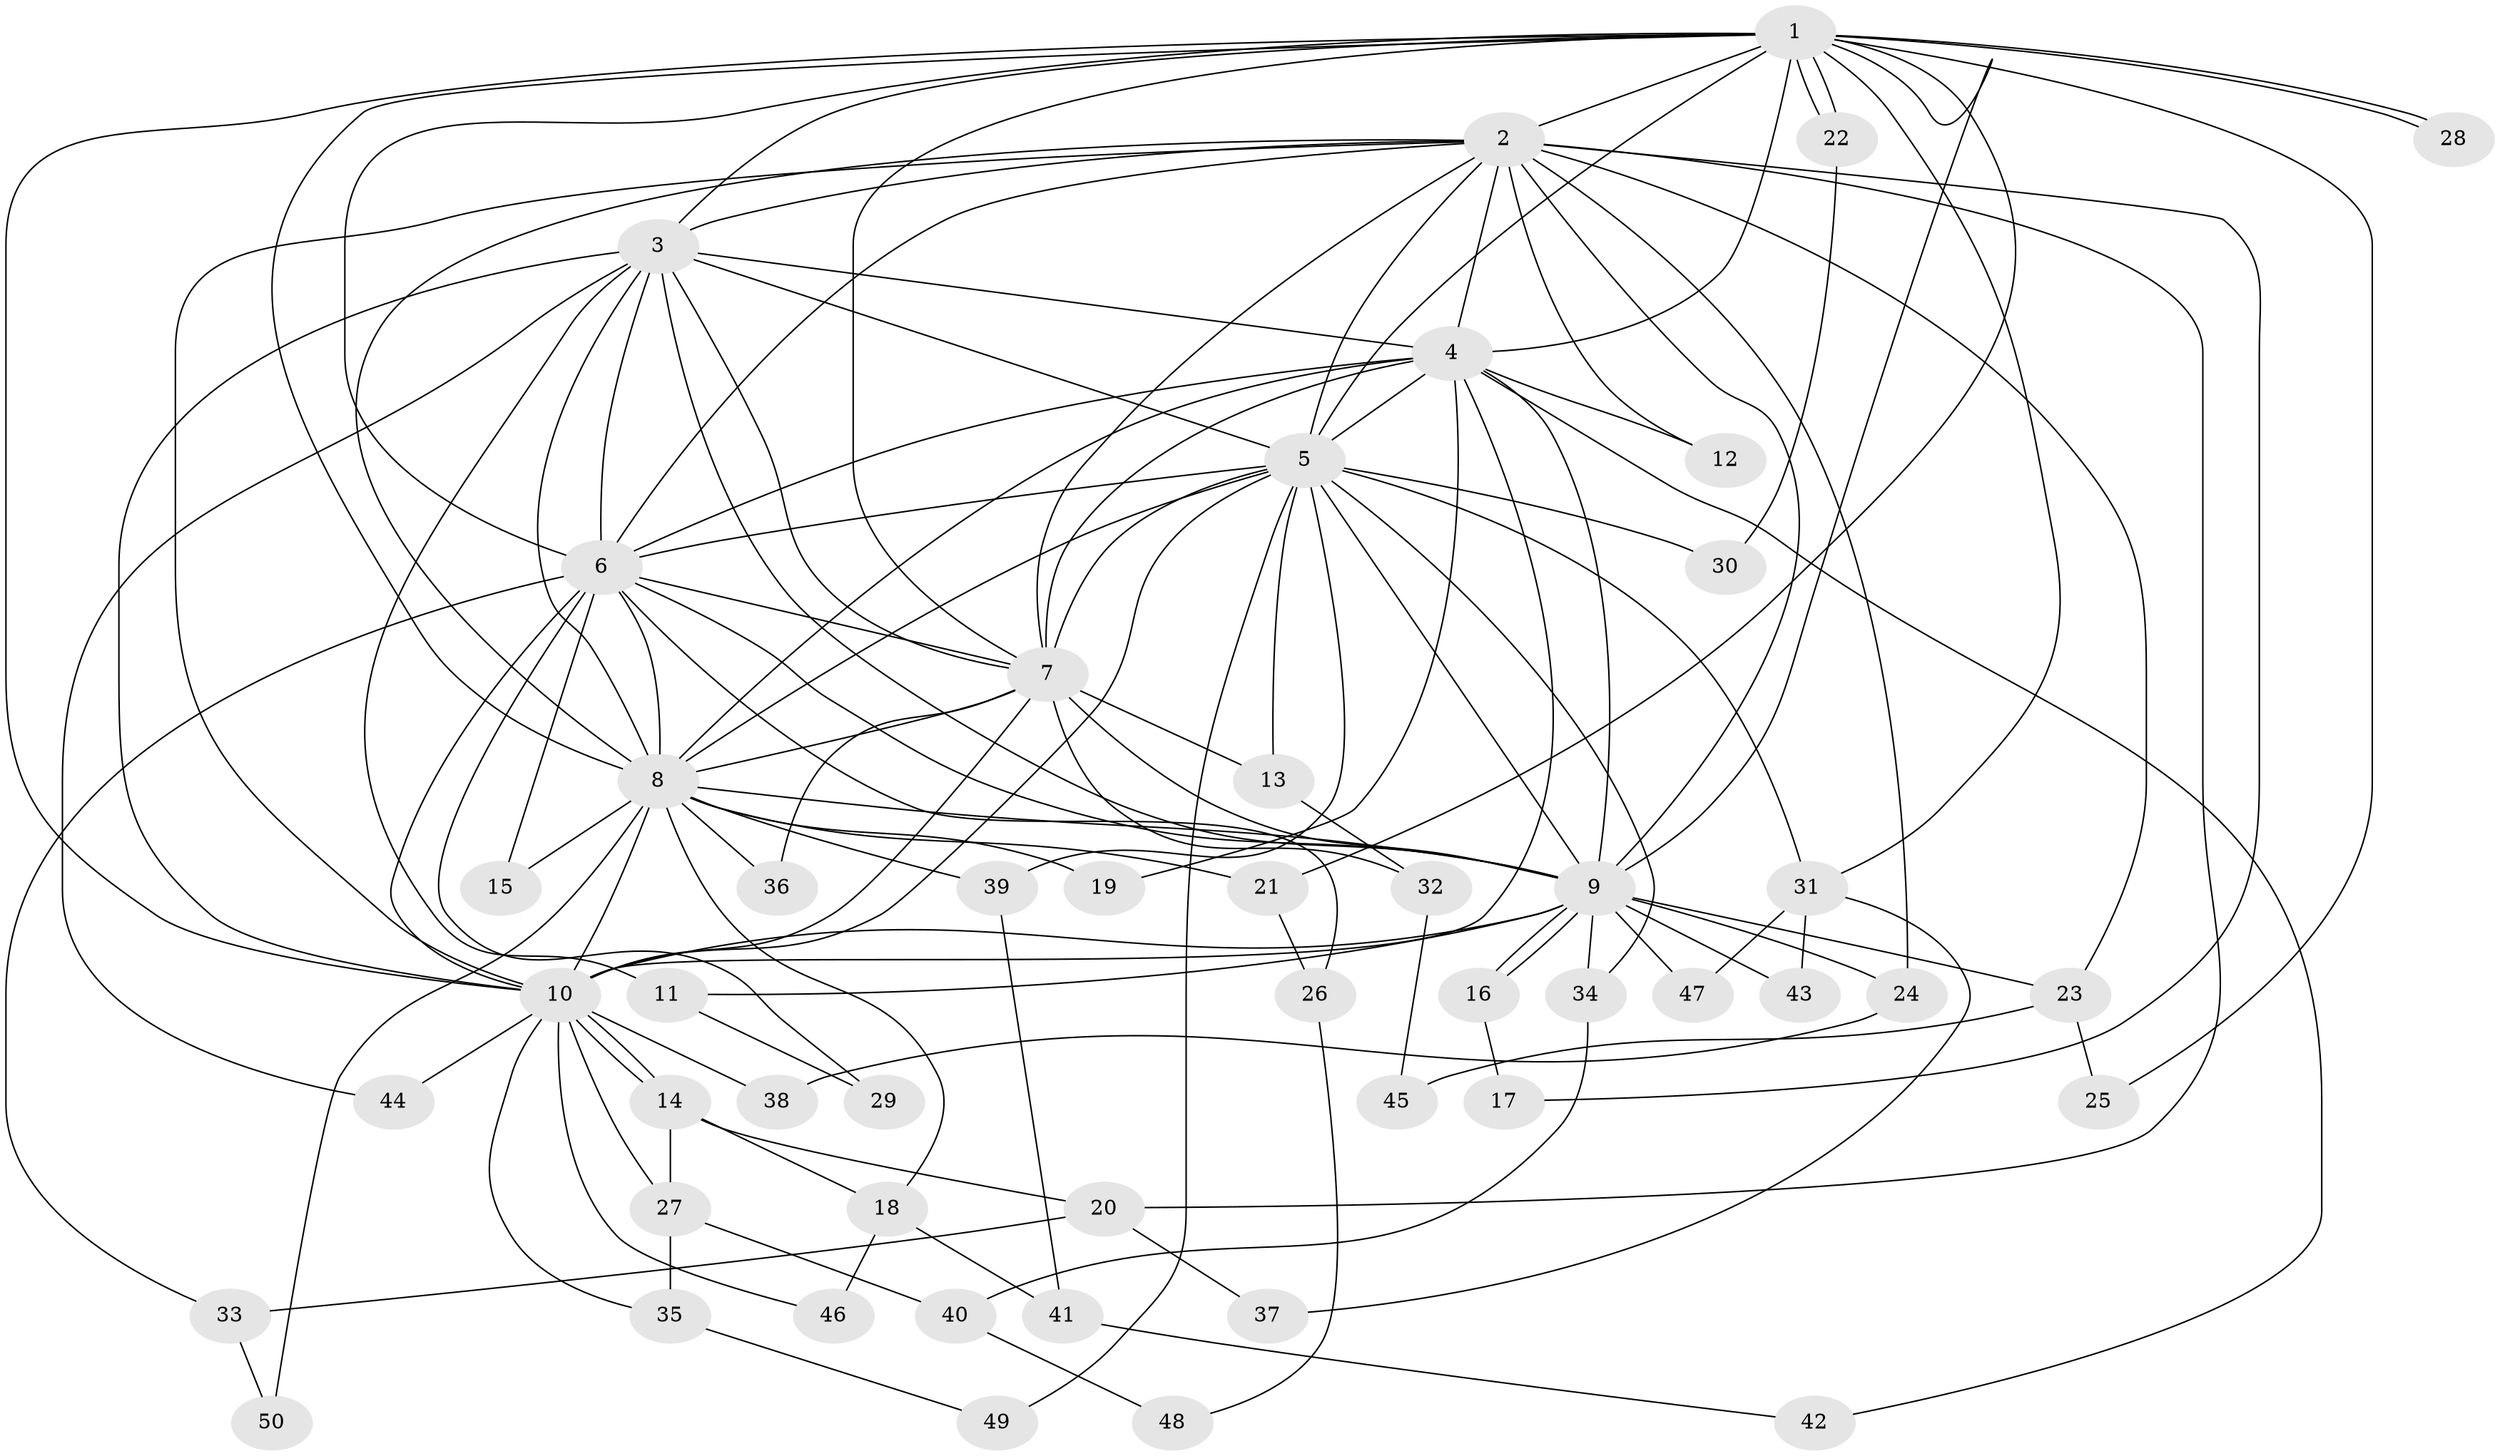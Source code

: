 // Generated by graph-tools (version 1.1) at 2025/34/03/09/25 02:34:46]
// undirected, 50 vertices, 125 edges
graph export_dot {
graph [start="1"]
  node [color=gray90,style=filled];
  1;
  2;
  3;
  4;
  5;
  6;
  7;
  8;
  9;
  10;
  11;
  12;
  13;
  14;
  15;
  16;
  17;
  18;
  19;
  20;
  21;
  22;
  23;
  24;
  25;
  26;
  27;
  28;
  29;
  30;
  31;
  32;
  33;
  34;
  35;
  36;
  37;
  38;
  39;
  40;
  41;
  42;
  43;
  44;
  45;
  46;
  47;
  48;
  49;
  50;
  1 -- 2;
  1 -- 3;
  1 -- 4;
  1 -- 5;
  1 -- 6;
  1 -- 7;
  1 -- 8;
  1 -- 9;
  1 -- 10;
  1 -- 21;
  1 -- 22;
  1 -- 22;
  1 -- 25;
  1 -- 28;
  1 -- 28;
  1 -- 31;
  2 -- 3;
  2 -- 4;
  2 -- 5;
  2 -- 6;
  2 -- 7;
  2 -- 8;
  2 -- 9;
  2 -- 10;
  2 -- 12;
  2 -- 17;
  2 -- 20;
  2 -- 23;
  2 -- 24;
  3 -- 4;
  3 -- 5;
  3 -- 6;
  3 -- 7;
  3 -- 8;
  3 -- 9;
  3 -- 10;
  3 -- 11;
  3 -- 44;
  4 -- 5;
  4 -- 6;
  4 -- 7;
  4 -- 8;
  4 -- 9;
  4 -- 10;
  4 -- 12;
  4 -- 19;
  4 -- 42;
  5 -- 6;
  5 -- 7;
  5 -- 8;
  5 -- 9;
  5 -- 10;
  5 -- 13;
  5 -- 30;
  5 -- 31;
  5 -- 34;
  5 -- 39;
  5 -- 49;
  6 -- 7;
  6 -- 8;
  6 -- 9;
  6 -- 10;
  6 -- 15;
  6 -- 26;
  6 -- 29;
  6 -- 33;
  7 -- 8;
  7 -- 9;
  7 -- 10;
  7 -- 13;
  7 -- 32;
  7 -- 36;
  8 -- 9;
  8 -- 10;
  8 -- 15;
  8 -- 18;
  8 -- 19;
  8 -- 21;
  8 -- 36;
  8 -- 39;
  8 -- 50;
  9 -- 10;
  9 -- 11;
  9 -- 16;
  9 -- 16;
  9 -- 23;
  9 -- 24;
  9 -- 34;
  9 -- 43;
  9 -- 47;
  10 -- 14;
  10 -- 14;
  10 -- 27;
  10 -- 35;
  10 -- 38;
  10 -- 44;
  10 -- 46;
  11 -- 29;
  13 -- 32;
  14 -- 18;
  14 -- 20;
  14 -- 27;
  16 -- 17;
  18 -- 41;
  18 -- 46;
  20 -- 33;
  20 -- 37;
  21 -- 26;
  22 -- 30;
  23 -- 25;
  23 -- 45;
  24 -- 38;
  26 -- 48;
  27 -- 35;
  27 -- 40;
  31 -- 37;
  31 -- 43;
  31 -- 47;
  32 -- 45;
  33 -- 50;
  34 -- 40;
  35 -- 49;
  39 -- 41;
  40 -- 48;
  41 -- 42;
}

